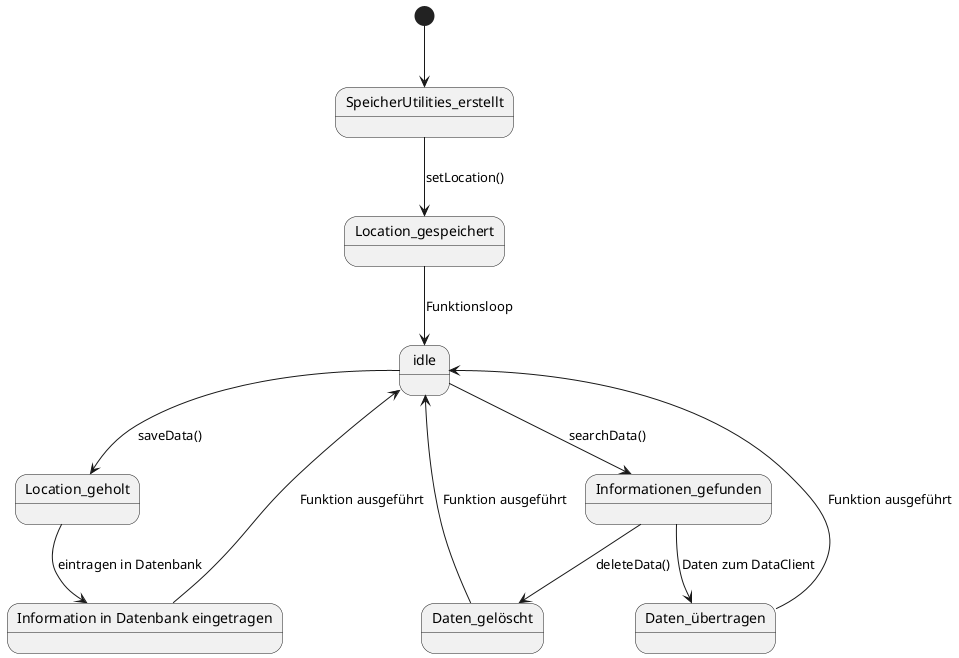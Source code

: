 @startuml Speichermedium

[*] --> SpeicherUtilities_erstellt
SpeicherUtilities_erstellt --> Location_gespeichert : setLocation()
Location_gespeichert --> idle : Funktionsloop
idle --> Location_geholt : saveData()
idle --> Informationen_gefunden : searchData()
Location_geholt --> long2 : eintragen in Datenbank
Informationen_gefunden --> Daten_gelöscht : deleteData()
Informationen_gefunden --> Daten_übertragen : Daten zum DataClient
long2 --> idle : Funktion ausgeführt
Daten_gelöscht --> idle : Funktion ausgeführt
Daten_übertragen --> idle : Funktion ausgeführt

state SpeicherUtilities_erstellt {

}

state Location_gespeichert {

}

state idle{

}

state Location_geholt{

}

state Informationen_gefunden{

}
state "Information in Datenbank eingetragen" as long2{

}
state Daten_gelöscht {

}
state Daten_übertragen {

}

@enduml
